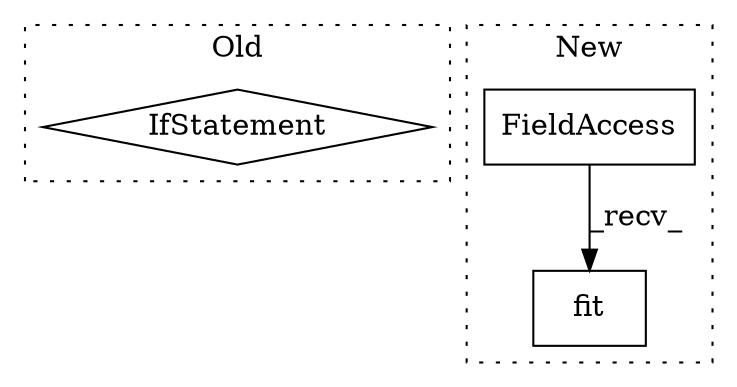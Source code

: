 digraph G {
subgraph cluster0 {
1 [label="IfStatement" a="25" s="7759,7791" l="4,2" shape="diamond"];
label = "Old";
style="dotted";
}
subgraph cluster1 {
2 [label="fit" a="32" s="4661,4788" l="4,1" shape="box"];
3 [label="FieldAccess" a="22" s="4650" l="10" shape="box"];
label = "New";
style="dotted";
}
3 -> 2 [label="_recv_"];
}